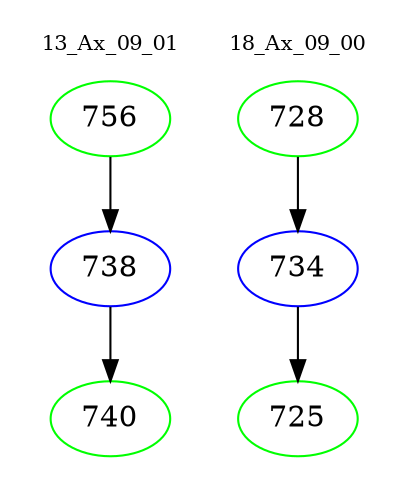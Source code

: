 digraph{
subgraph cluster_0 {
color = white
label = "13_Ax_09_01";
fontsize=10;
T0_756 [label="756", color="green"]
T0_756 -> T0_738 [color="black"]
T0_738 [label="738", color="blue"]
T0_738 -> T0_740 [color="black"]
T0_740 [label="740", color="green"]
}
subgraph cluster_1 {
color = white
label = "18_Ax_09_00";
fontsize=10;
T1_728 [label="728", color="green"]
T1_728 -> T1_734 [color="black"]
T1_734 [label="734", color="blue"]
T1_734 -> T1_725 [color="black"]
T1_725 [label="725", color="green"]
}
}
